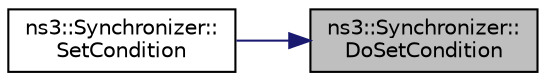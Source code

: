 digraph "ns3::Synchronizer::DoSetCondition"
{
 // LATEX_PDF_SIZE
  edge [fontname="Helvetica",fontsize="10",labelfontname="Helvetica",labelfontsize="10"];
  node [fontname="Helvetica",fontsize="10",shape=record];
  rankdir="RL";
  Node1 [label="ns3::Synchronizer::\lDoSetCondition",height=0.2,width=0.4,color="black", fillcolor="grey75", style="filled", fontcolor="black",tooltip="Set the condition variable to tell a possible simulator thread waiting in the Synchronize method that..."];
  Node1 -> Node2 [dir="back",color="midnightblue",fontsize="10",style="solid",fontname="Helvetica"];
  Node2 [label="ns3::Synchronizer::\lSetCondition",height=0.2,width=0.4,color="black", fillcolor="white", style="filled",URL="$classns3_1_1_synchronizer.html#a6a3799d58f2f3a966fc4c802fcfe8082",tooltip="Set the condition variable that tells a possible simulator thread waiting in the Synchronize method t..."];
}
